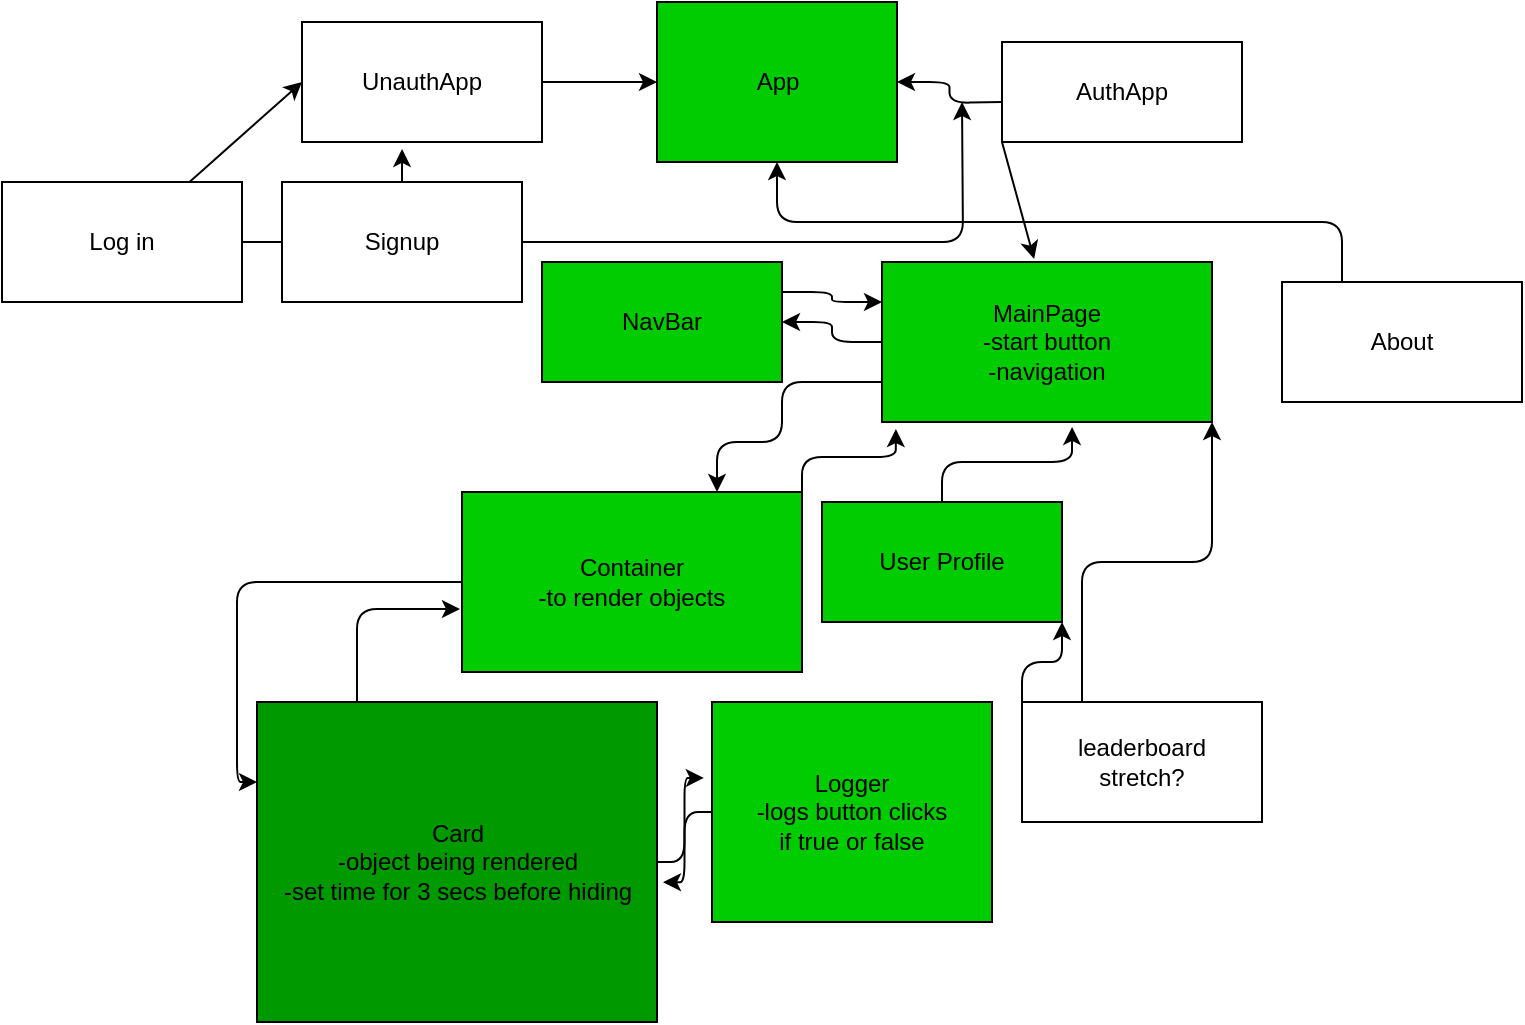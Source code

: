 <mxfile>
    <diagram id="PNdCggnv_eV6rBfIoiV6" name="Page-1">
        <mxGraphModel dx="888" dy="748" grid="1" gridSize="10" guides="1" tooltips="1" connect="1" arrows="1" fold="1" page="1" pageScale="1" pageWidth="850" pageHeight="1100" math="0" shadow="0">
            <root>
                <mxCell id="0"/>
                <mxCell id="1" parent="0"/>
                <mxCell id="4" value="Card&lt;br&gt;-object being rendered&lt;br&gt;-set time for 3 secs before hiding&lt;br&gt;" style="rounded=0;whiteSpace=wrap;html=1;fillColor=#009900;" parent="1" vertex="1">
                    <mxGeometry x="127.5" y="350" width="200" height="160" as="geometry"/>
                </mxCell>
                <mxCell id="6" style="edgeStyle=orthogonalEdgeStyle;html=1;exitX=0;exitY=0.75;exitDx=0;exitDy=0;entryX=0.75;entryY=0;entryDx=0;entryDy=0;" parent="1" source="2" target="3" edge="1">
                    <mxGeometry relative="1" as="geometry">
                        <Array as="points">
                            <mxPoint x="390" y="190"/>
                            <mxPoint x="390" y="220"/>
                            <mxPoint x="358" y="220"/>
                        </Array>
                    </mxGeometry>
                </mxCell>
                <mxCell id="18" style="edgeStyle=orthogonalEdgeStyle;html=1;exitX=0;exitY=0.5;exitDx=0;exitDy=0;" parent="1" source="2" target="16" edge="1">
                    <mxGeometry relative="1" as="geometry"/>
                </mxCell>
                <mxCell id="2" value="MainPage&lt;br&gt;-start button&lt;br&gt;-navigation&lt;br&gt;" style="rounded=0;whiteSpace=wrap;html=1;fillColor=#00CC00;" parent="1" vertex="1">
                    <mxGeometry x="440" y="130" width="165" height="80" as="geometry"/>
                </mxCell>
                <mxCell id="7" style="edgeStyle=orthogonalEdgeStyle;html=1;exitX=0;exitY=0.5;exitDx=0;exitDy=0;entryX=0;entryY=0.25;entryDx=0;entryDy=0;" parent="1" source="3" target="4" edge="1">
                    <mxGeometry relative="1" as="geometry"/>
                </mxCell>
                <mxCell id="19" style="edgeStyle=orthogonalEdgeStyle;html=1;exitX=1;exitY=0;exitDx=0;exitDy=0;entryX=0.042;entryY=1.044;entryDx=0;entryDy=0;entryPerimeter=0;" parent="1" source="3" target="2" edge="1">
                    <mxGeometry relative="1" as="geometry"/>
                </mxCell>
                <mxCell id="3" value="Container&lt;br&gt;-to render objects" style="rounded=0;whiteSpace=wrap;html=1;fillColor=#00CC00;" parent="1" vertex="1">
                    <mxGeometry x="230" y="245" width="170" height="90" as="geometry"/>
                </mxCell>
                <mxCell id="10" style="edgeStyle=orthogonalEdgeStyle;html=1;entryX=-0.029;entryY=0.345;entryDx=0;entryDy=0;entryPerimeter=0;" parent="1" source="4" target="8" edge="1">
                    <mxGeometry relative="1" as="geometry"/>
                </mxCell>
                <mxCell id="20" style="edgeStyle=orthogonalEdgeStyle;html=1;exitX=0.25;exitY=0;exitDx=0;exitDy=0;entryX=-0.006;entryY=0.65;entryDx=0;entryDy=0;entryPerimeter=0;" parent="1" source="4" target="3" edge="1">
                    <mxGeometry relative="1" as="geometry"/>
                </mxCell>
                <mxCell id="9" style="edgeStyle=orthogonalEdgeStyle;html=1;entryX=1.015;entryY=0.563;entryDx=0;entryDy=0;entryPerimeter=0;" parent="1" source="8" target="4" edge="1">
                    <mxGeometry relative="1" as="geometry"/>
                </mxCell>
                <mxCell id="8" value="Logger&lt;br&gt;-logs button clicks&lt;br&gt;if true or false" style="rounded=0;whiteSpace=wrap;html=1;fillColor=#00CC00;" parent="1" vertex="1">
                    <mxGeometry x="355" y="350" width="140" height="110" as="geometry"/>
                </mxCell>
                <mxCell id="12" style="edgeStyle=orthogonalEdgeStyle;html=1;entryX=0.576;entryY=1.031;entryDx=0;entryDy=0;entryPerimeter=0;" parent="1" source="11" target="2" edge="1">
                    <mxGeometry relative="1" as="geometry"/>
                </mxCell>
                <mxCell id="11" value="User Profile" style="rounded=0;whiteSpace=wrap;html=1;fillColor=#00CC00;" parent="1" vertex="1">
                    <mxGeometry x="410" y="250" width="120" height="60" as="geometry"/>
                </mxCell>
                <mxCell id="14" style="edgeStyle=orthogonalEdgeStyle;html=1;exitX=0.25;exitY=0;exitDx=0;exitDy=0;" parent="1" source="13" target="24" edge="1">
                    <mxGeometry relative="1" as="geometry"/>
                </mxCell>
                <mxCell id="13" value="About" style="rounded=0;whiteSpace=wrap;html=1;" parent="1" vertex="1">
                    <mxGeometry x="640" y="140" width="120" height="60" as="geometry"/>
                </mxCell>
                <mxCell id="17" style="edgeStyle=orthogonalEdgeStyle;html=1;exitX=1;exitY=0.25;exitDx=0;exitDy=0;entryX=0;entryY=0.25;entryDx=0;entryDy=0;" parent="1" source="16" target="2" edge="1">
                    <mxGeometry relative="1" as="geometry"/>
                </mxCell>
                <mxCell id="16" value="NavBar" style="rounded=0;whiteSpace=wrap;html=1;fillColor=#00CC00;" parent="1" vertex="1">
                    <mxGeometry x="270" y="130" width="120" height="60" as="geometry"/>
                </mxCell>
                <mxCell id="22" style="edgeStyle=orthogonalEdgeStyle;html=1;exitX=0;exitY=0;exitDx=0;exitDy=0;entryX=1;entryY=1;entryDx=0;entryDy=0;" parent="1" source="21" target="11" edge="1">
                    <mxGeometry relative="1" as="geometry"/>
                </mxCell>
                <mxCell id="23" style="edgeStyle=orthogonalEdgeStyle;html=1;exitX=0.25;exitY=0;exitDx=0;exitDy=0;entryX=1;entryY=1;entryDx=0;entryDy=0;" parent="1" source="21" target="2" edge="1">
                    <mxGeometry relative="1" as="geometry"/>
                </mxCell>
                <mxCell id="21" value="leaderboard&lt;br&gt;stretch?" style="rounded=0;whiteSpace=wrap;html=1;" parent="1" vertex="1">
                    <mxGeometry x="510" y="350" width="120" height="60" as="geometry"/>
                </mxCell>
                <mxCell id="24" value="App&lt;br&gt;" style="rounded=0;whiteSpace=wrap;html=1;fillColor=#00CC00;" parent="1" vertex="1">
                    <mxGeometry x="327.5" width="120" height="80" as="geometry"/>
                </mxCell>
                <mxCell id="27" style="edgeStyle=orthogonalEdgeStyle;html=1;" parent="1" target="24" edge="1">
                    <mxGeometry relative="1" as="geometry">
                        <mxPoint x="500" y="50" as="sourcePoint"/>
                    </mxGeometry>
                </mxCell>
                <mxCell id="31" style="edgeStyle=none;html=1;entryX=0;entryY=0.5;entryDx=0;entryDy=0;" parent="1" source="28" target="29" edge="1">
                    <mxGeometry relative="1" as="geometry"/>
                </mxCell>
                <mxCell id="38" style="edgeStyle=orthogonalEdgeStyle;html=1;" parent="1" source="28" edge="1">
                    <mxGeometry relative="1" as="geometry">
                        <mxPoint x="480" y="50" as="targetPoint"/>
                    </mxGeometry>
                </mxCell>
                <mxCell id="28" value="Log in" style="rounded=0;whiteSpace=wrap;html=1;" parent="1" vertex="1">
                    <mxGeometry y="90" width="120" height="60" as="geometry"/>
                </mxCell>
                <mxCell id="30" value="" style="edgeStyle=orthogonalEdgeStyle;html=1;" parent="1" source="29" target="24" edge="1">
                    <mxGeometry relative="1" as="geometry"/>
                </mxCell>
                <mxCell id="29" value="UnauthApp&lt;br&gt;" style="rounded=0;whiteSpace=wrap;html=1;" parent="1" vertex="1">
                    <mxGeometry x="150" y="10" width="120" height="60" as="geometry"/>
                </mxCell>
                <mxCell id="33" style="edgeStyle=none;html=1;exitX=0;exitY=1;exitDx=0;exitDy=0;entryX=0.461;entryY=-0.019;entryDx=0;entryDy=0;entryPerimeter=0;" parent="1" source="32" target="2" edge="1">
                    <mxGeometry relative="1" as="geometry"/>
                </mxCell>
                <mxCell id="32" value="AuthApp" style="rounded=0;whiteSpace=wrap;html=1;" parent="1" vertex="1">
                    <mxGeometry x="500" y="20" width="120" height="50" as="geometry"/>
                </mxCell>
                <mxCell id="37" style="edgeStyle=none;html=1;exitX=0.5;exitY=0;exitDx=0;exitDy=0;entryX=0.417;entryY=1.058;entryDx=0;entryDy=0;entryPerimeter=0;" parent="1" source="35" target="29" edge="1">
                    <mxGeometry relative="1" as="geometry"/>
                </mxCell>
                <mxCell id="35" value="Signup" style="rounded=0;whiteSpace=wrap;html=1;" parent="1" vertex="1">
                    <mxGeometry x="140" y="90" width="120" height="60" as="geometry"/>
                </mxCell>
            </root>
        </mxGraphModel>
    </diagram>
</mxfile>